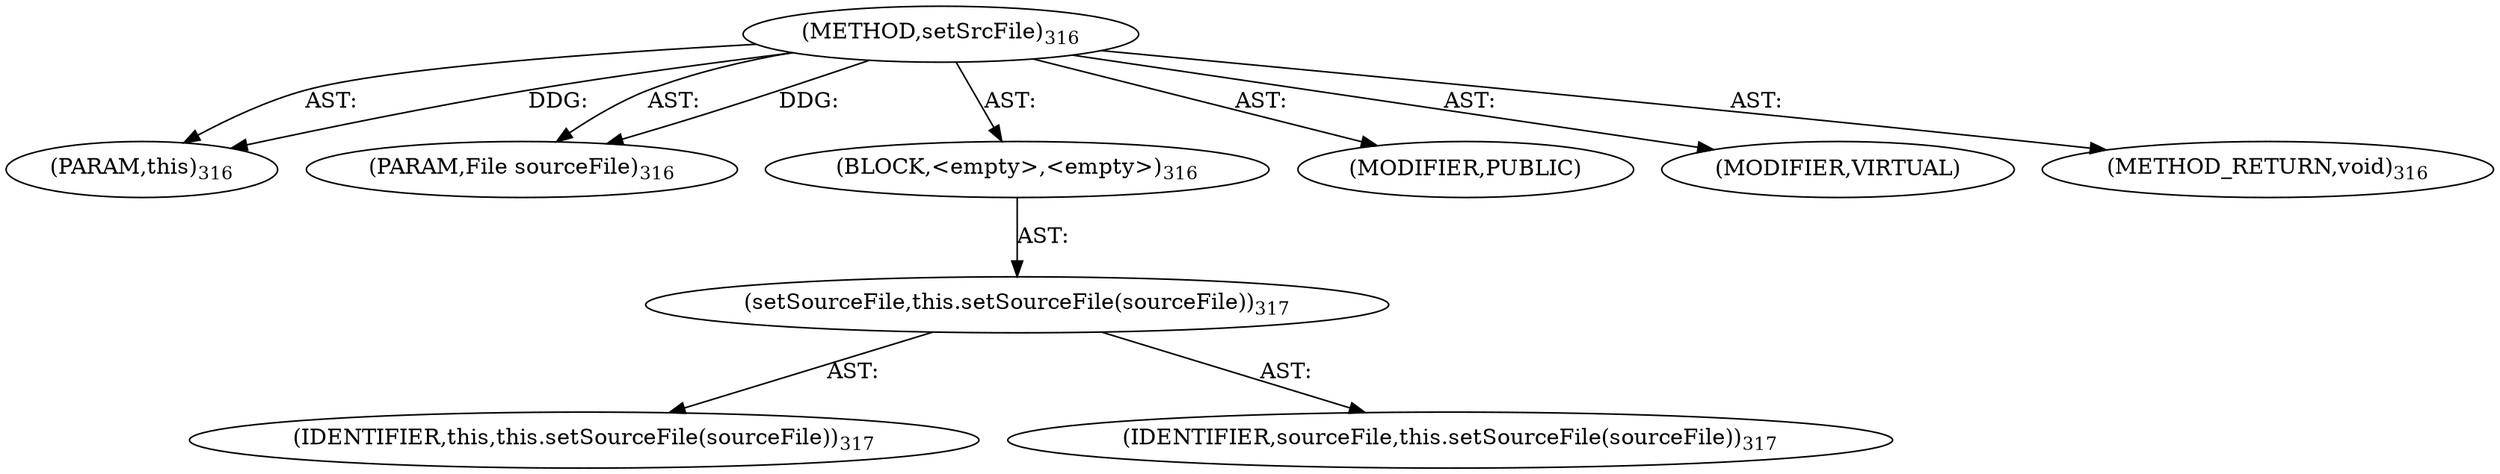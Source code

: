 digraph "setSrcFile" {  
"111669149711" [label = <(METHOD,setSrcFile)<SUB>316</SUB>> ]
"115964117007" [label = <(PARAM,this)<SUB>316</SUB>> ]
"115964117026" [label = <(PARAM,File sourceFile)<SUB>316</SUB>> ]
"25769803791" [label = <(BLOCK,&lt;empty&gt;,&lt;empty&gt;)<SUB>316</SUB>> ]
"30064771103" [label = <(setSourceFile,this.setSourceFile(sourceFile))<SUB>317</SUB>> ]
"68719476751" [label = <(IDENTIFIER,this,this.setSourceFile(sourceFile))<SUB>317</SUB>> ]
"68719476775" [label = <(IDENTIFIER,sourceFile,this.setSourceFile(sourceFile))<SUB>317</SUB>> ]
"133143986222" [label = <(MODIFIER,PUBLIC)> ]
"133143986223" [label = <(MODIFIER,VIRTUAL)> ]
"128849018895" [label = <(METHOD_RETURN,void)<SUB>316</SUB>> ]
  "111669149711" -> "115964117007"  [ label = "AST: "] 
  "111669149711" -> "115964117026"  [ label = "AST: "] 
  "111669149711" -> "25769803791"  [ label = "AST: "] 
  "111669149711" -> "133143986222"  [ label = "AST: "] 
  "111669149711" -> "133143986223"  [ label = "AST: "] 
  "111669149711" -> "128849018895"  [ label = "AST: "] 
  "25769803791" -> "30064771103"  [ label = "AST: "] 
  "30064771103" -> "68719476751"  [ label = "AST: "] 
  "30064771103" -> "68719476775"  [ label = "AST: "] 
  "111669149711" -> "115964117007"  [ label = "DDG: "] 
  "111669149711" -> "115964117026"  [ label = "DDG: "] 
}
